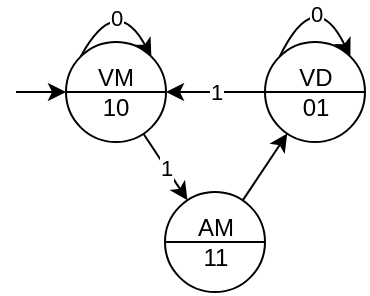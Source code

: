 <mxfile version="10.5.2" type="device"><diagram id="JgaEpE9ypoXfbz6L-fTp" name="Page-1"><mxGraphModel dx="387" dy="209" grid="0" gridSize="10" guides="1" tooltips="1" connect="1" arrows="1" fold="1" page="1" pageScale="1" pageWidth="850" pageHeight="1100" math="0" shadow="0"><root><mxCell id="0"/><mxCell id="1" parent="0"/><mxCell id="C6Tgi0NOq3C8twgYV7FR-8" value="" style="endArrow=classic;html=1;" parent="1" source="C6Tgi0NOq3C8twgYV7FR-3" target="C6Tgi0NOq3C8twgYV7FR-5" edge="1"><mxGeometry width="50" height="50" relative="1" as="geometry"><mxPoint x="220" y="194.857" as="sourcePoint"/><mxPoint x="360" y="185" as="targetPoint"/></mxGeometry></mxCell><mxCell id="C6Tgi0NOq3C8twgYV7FR-11" value="1" style="endArrow=classic;html=1;" parent="1" source="C6Tgi0NOq3C8twgYV7FR-5" target="C6Tgi0NOq3C8twgYV7FR-1" edge="1"><mxGeometry width="50" height="50" relative="1" as="geometry"><mxPoint x="412.429" y="212.571" as="sourcePoint"/><mxPoint x="377.571" y="212.571" as="targetPoint"/></mxGeometry></mxCell><mxCell id="C6Tgi0NOq3C8twgYV7FR-15" value="" style="group" parent="1" vertex="1" connectable="0"><mxGeometry x="474.5" y="325" width="50" height="50" as="geometry"/></mxCell><mxCell id="C6Tgi0NOq3C8twgYV7FR-5" value="VD&lt;br&gt;01&lt;br&gt;" style="ellipse;whiteSpace=wrap;html=1;aspect=fixed;align=center;verticalAlign=middle;" parent="C6Tgi0NOq3C8twgYV7FR-15" vertex="1"><mxGeometry width="50" height="50" as="geometry"/></mxCell><mxCell id="C6Tgi0NOq3C8twgYV7FR-6" value="" style="endArrow=none;html=1;exitX=0;exitY=0.5;exitDx=0;exitDy=0;entryX=1;entryY=0.5;entryDx=0;entryDy=0;" parent="C6Tgi0NOq3C8twgYV7FR-15" source="C6Tgi0NOq3C8twgYV7FR-5" target="C6Tgi0NOq3C8twgYV7FR-5" edge="1"><mxGeometry width="50" height="50" relative="1" as="geometry"><mxPoint y="120" as="sourcePoint"/><mxPoint x="50" y="70" as="targetPoint"/></mxGeometry></mxCell><mxCell id="C6Tgi0NOq3C8twgYV7FR-21" value="0" style="endArrow=classic;html=1;exitX=0;exitY=0;exitDx=0;exitDy=0;entryX=1;entryY=0;entryDx=0;entryDy=0;edgeStyle=orthogonalEdgeStyle;curved=1;" parent="C6Tgi0NOq3C8twgYV7FR-15" source="C6Tgi0NOq3C8twgYV7FR-5" target="C6Tgi0NOq3C8twgYV7FR-5" edge="1"><mxGeometry x="-0.335" y="-7" width="50" height="50" relative="1" as="geometry"><mxPoint x="-82.071" y="17.286" as="sourcePoint"/><mxPoint x="-46.643" y="17.286" as="targetPoint"/><Array as="points"><mxPoint x="25" y="-29"/></Array><mxPoint as="offset"/></mxGeometry></mxCell><mxCell id="C6Tgi0NOq3C8twgYV7FR-1" value="VM&lt;br&gt;10&lt;br&gt;" style="ellipse;whiteSpace=wrap;html=1;aspect=fixed;align=center;verticalAlign=middle;" parent="1" vertex="1"><mxGeometry x="375" y="325" width="50" height="50" as="geometry"/></mxCell><mxCell id="C6Tgi0NOq3C8twgYV7FR-2" value="" style="endArrow=none;html=1;exitX=0;exitY=0.5;exitDx=0;exitDy=0;entryX=1;entryY=0.5;entryDx=0;entryDy=0;" parent="1" source="C6Tgi0NOq3C8twgYV7FR-1" target="C6Tgi0NOq3C8twgYV7FR-1" edge="1"><mxGeometry width="50" height="50" relative="1" as="geometry"><mxPoint x="375" y="445" as="sourcePoint"/><mxPoint x="425" y="395" as="targetPoint"/></mxGeometry></mxCell><mxCell id="C6Tgi0NOq3C8twgYV7FR-9" value="0" style="endArrow=classic;html=1;exitX=0;exitY=0;exitDx=0;exitDy=0;entryX=1;entryY=0;entryDx=0;entryDy=0;edgeStyle=orthogonalEdgeStyle;curved=1;" parent="1" source="C6Tgi0NOq3C8twgYV7FR-1" target="C6Tgi0NOq3C8twgYV7FR-1" edge="1"><mxGeometry x="-0.312" y="-6" width="50" height="50" relative="1" as="geometry"><mxPoint x="535" y="605" as="sourcePoint"/><mxPoint x="585" y="555" as="targetPoint"/><Array as="points"><mxPoint x="400" y="300"/></Array><mxPoint as="offset"/></mxGeometry></mxCell><mxCell id="C6Tgi0NOq3C8twgYV7FR-14" value="" style="group" parent="1" vertex="1" connectable="0"><mxGeometry x="424.5" y="400" width="50" height="50" as="geometry"/></mxCell><mxCell id="C6Tgi0NOq3C8twgYV7FR-3" value="AM&lt;br&gt;11&lt;br&gt;" style="ellipse;whiteSpace=wrap;html=1;aspect=fixed;align=center;verticalAlign=middle;" parent="C6Tgi0NOq3C8twgYV7FR-14" vertex="1"><mxGeometry width="50" height="50" as="geometry"/></mxCell><mxCell id="C6Tgi0NOq3C8twgYV7FR-4" value="" style="endArrow=none;html=1;exitX=0;exitY=0.5;exitDx=0;exitDy=0;entryX=1;entryY=0.5;entryDx=0;entryDy=0;" parent="C6Tgi0NOq3C8twgYV7FR-14" source="C6Tgi0NOq3C8twgYV7FR-3" target="C6Tgi0NOq3C8twgYV7FR-3" edge="1"><mxGeometry width="50" height="50" relative="1" as="geometry"><mxPoint y="120" as="sourcePoint"/><mxPoint x="50" y="70" as="targetPoint"/></mxGeometry></mxCell><mxCell id="C6Tgi0NOq3C8twgYV7FR-7" value="1" style="endArrow=classic;html=1;" parent="1" source="C6Tgi0NOq3C8twgYV7FR-1" target="C6Tgi0NOq3C8twgYV7FR-3" edge="1"><mxGeometry width="50" height="50" relative="1" as="geometry"><mxPoint x="160" y="280" as="sourcePoint"/><mxPoint x="210" y="230" as="targetPoint"/></mxGeometry></mxCell><mxCell id="dw5HNXmk0DzM3ylLegrJ-1" value="" style="endArrow=classic;html=1;entryX=0;entryY=0.5;entryDx=0;entryDy=0;" edge="1" parent="1" target="C6Tgi0NOq3C8twgYV7FR-1"><mxGeometry width="50" height="50" relative="1" as="geometry"><mxPoint x="350" y="350" as="sourcePoint"/><mxPoint x="495.632" y="380.801" as="targetPoint"/></mxGeometry></mxCell></root></mxGraphModel></diagram></mxfile>